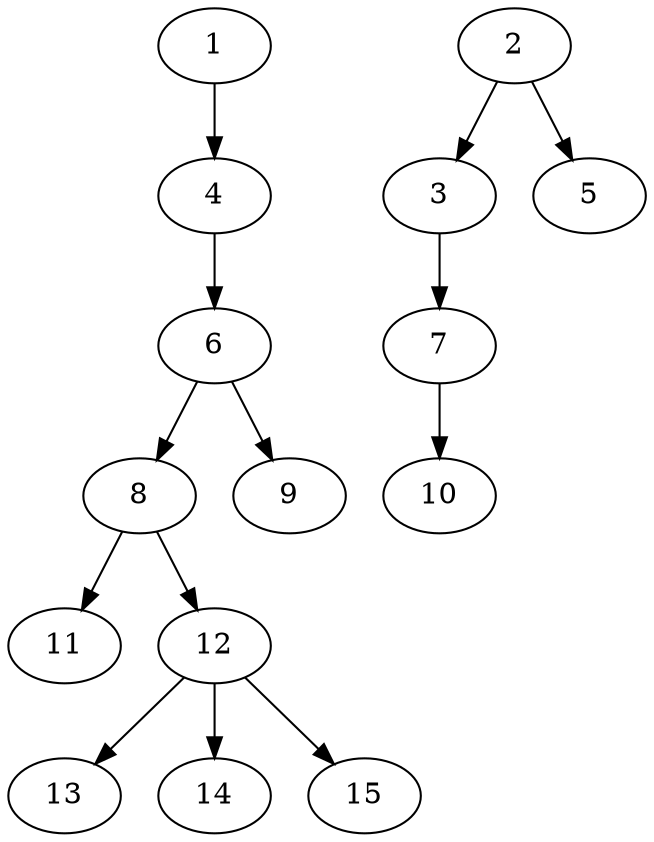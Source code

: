 // DAG (tier=1-easy, mode=compute, n=15, ccr=0.269, fat=0.474, density=0.368, regular=0.619, jump=0.099, mindata=262144, maxdata=2097152)
// DAG automatically generated by daggen at Sun Aug 24 16:33:32 2025
// /home/ermia/Project/Environments/daggen/bin/daggen --dot --ccr 0.269 --fat 0.474 --regular 0.619 --density 0.368 --jump 0.099 --mindata 262144 --maxdata 2097152 -n 15 
digraph G {
  1 [size="2828009771037097984", alpha="0.19", expect_size="1414004885518548992"]
  1 -> 4 [size ="15998426021888"]
  2 [size="54401919727402648", alpha="0.16", expect_size="27200959863701324"]
  2 -> 3 [size ="31149661356032"]
  2 -> 5 [size ="31149661356032"]
  3 [size="3998480334848000000", alpha="0.12", expect_size="1999240167424000000"]
  3 -> 7 [size ="20153630720000"]
  4 [size="17282593506067", alpha="0.20", expect_size="8641296753033"]
  4 -> 6 [size ="700624928768"]
  5 [size="1597496947590990", alpha="0.02", expect_size="798748473795495"]
  6 [size="4770954881915682816", alpha="0.03", expect_size="2385477440957841408"]
  6 -> 8 [size ="22672192831488"]
  6 -> 9 [size ="22672192831488"]
  7 [size="736997105445597", alpha="0.18", expect_size="368498552722798"]
  7 -> 10 [size ="13423660236800"]
  8 [size="1317442008862326", alpha="0.08", expect_size="658721004431163"]
  8 -> 11 [size ="21314077196288"]
  8 -> 12 [size ="21314077196288"]
  9 [size="333169990138068992", alpha="0.03", expect_size="166584995069034496"]
  10 [size="8797746687696175104", alpha="0.14", expect_size="4398873343848087552"]
  11 [size="56954652130768440", alpha="0.19", expect_size="28477326065384220"]
  12 [size="28590529030978024", alpha="0.19", expect_size="14295264515489012"]
  12 -> 13 [size ="33688783945728"]
  12 -> 14 [size ="33688783945728"]
  12 -> 15 [size ="33688783945728"]
  13 [size="7576099650449440768", alpha="0.14", expect_size="3788049825224720384"]
  14 [size="644692616873600", alpha="0.04", expect_size="322346308436800"]
  15 [size="12884970795483384", alpha="0.03", expect_size="6442485397741692"]
}